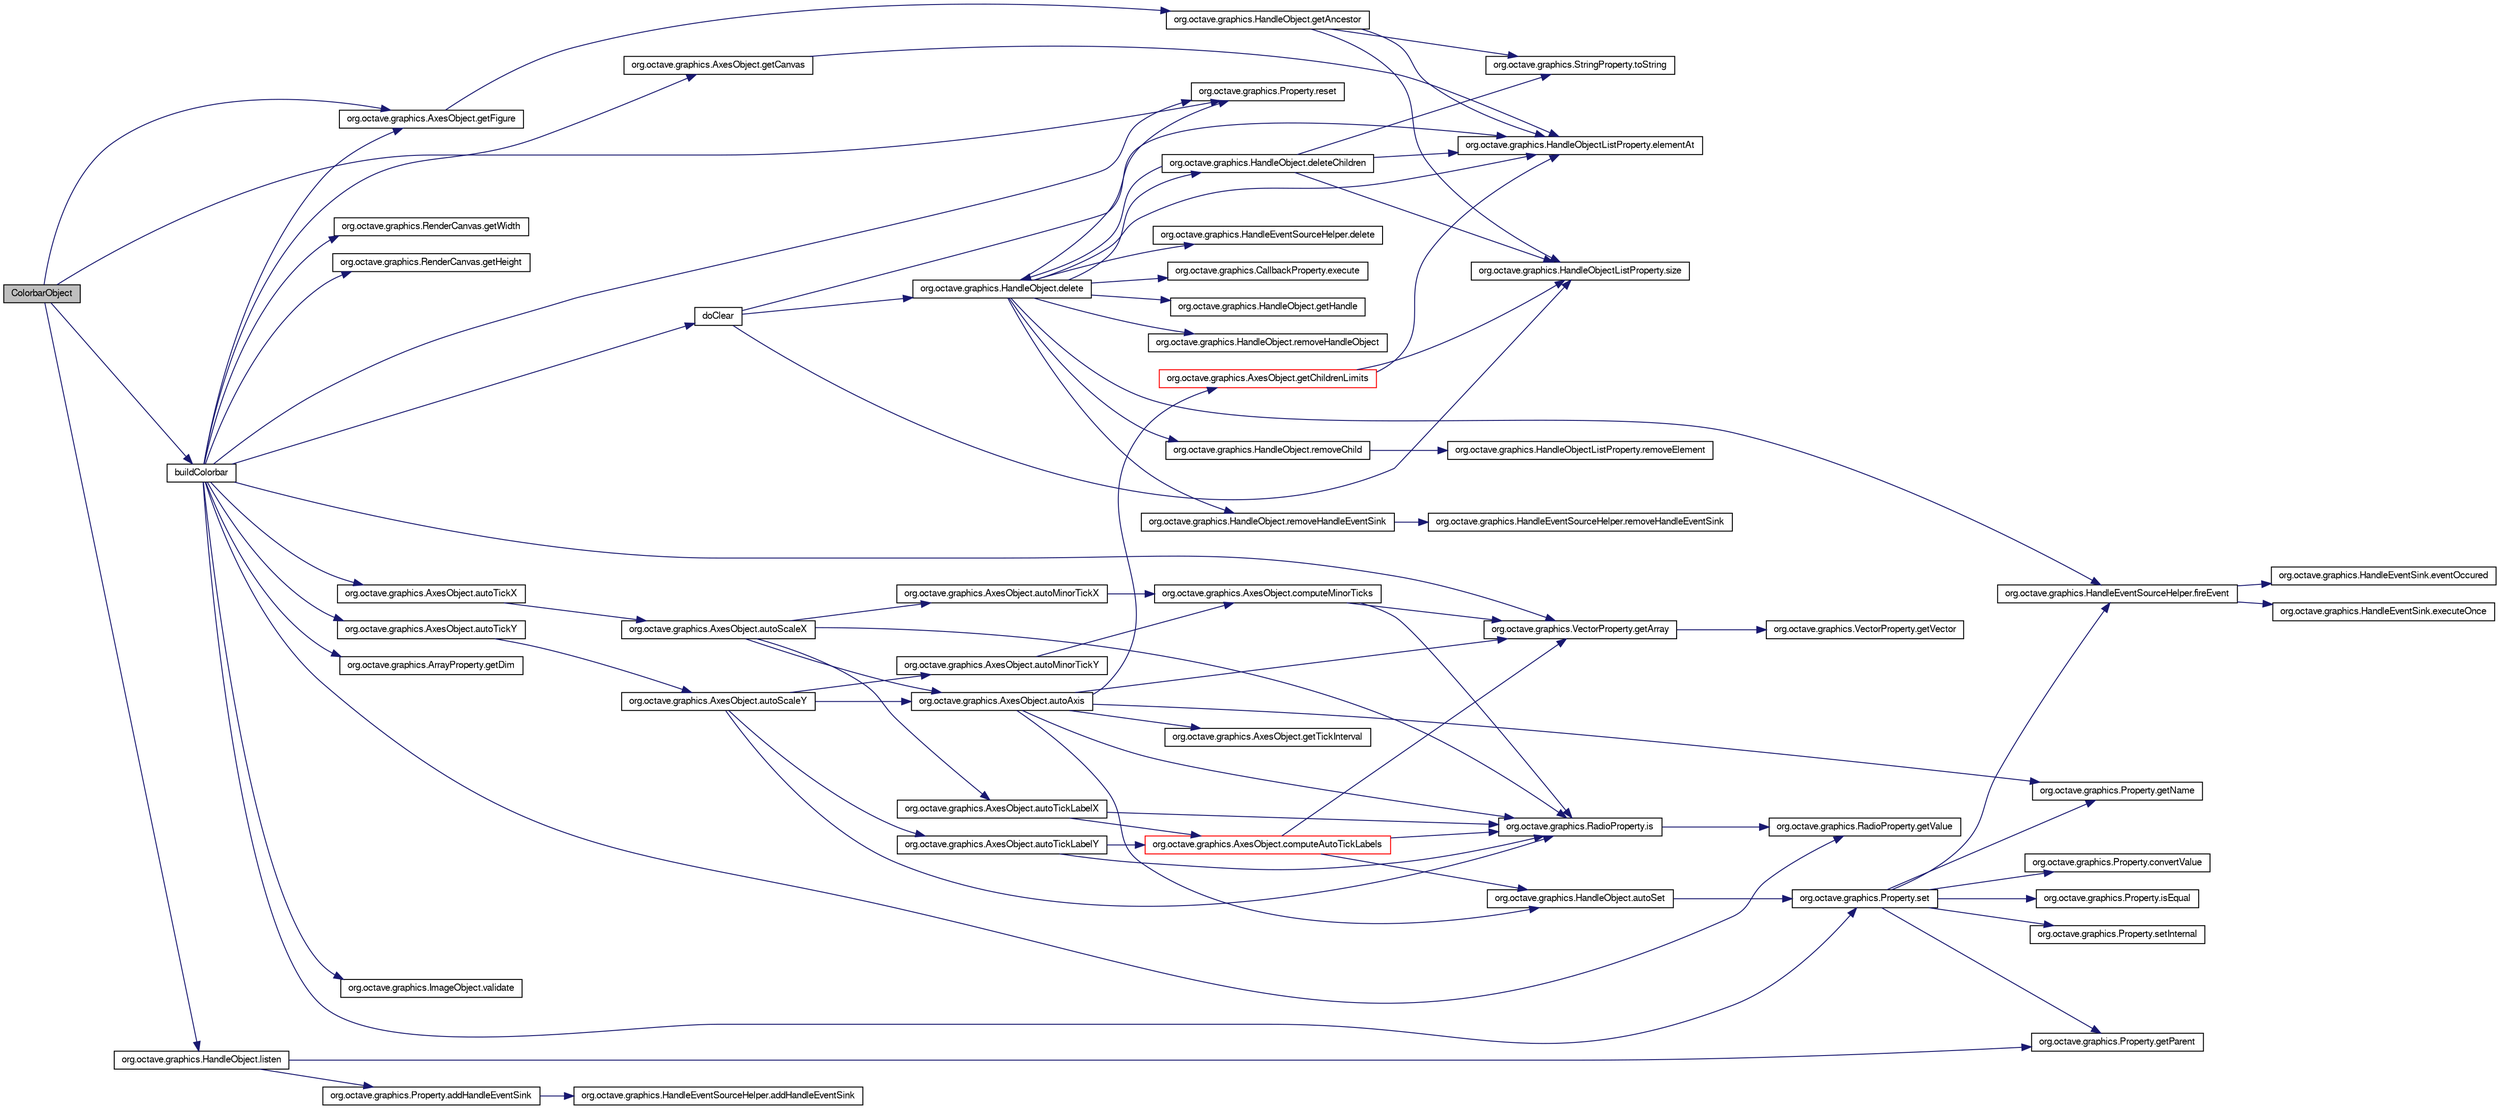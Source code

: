 digraph G
{
  edge [fontname="FreeSans",fontsize="10",labelfontname="FreeSans",labelfontsize="10"];
  node [fontname="FreeSans",fontsize="10",shape=record];
  rankdir="LR";
  Node1 [label="ColorbarObject",height=0.2,width=0.4,color="black", fillcolor="grey75", style="filled" fontcolor="black"];
  Node1 -> Node2 [color="midnightblue",fontsize="10",style="solid",fontname="FreeSans"];
  Node2 [label="buildColorbar",height=0.2,width=0.4,color="black", fillcolor="white", style="filled",URL="$classorg_1_1octave_1_1graphics_1_1_colorbar_object.html#ad7c4335dcdafd88406af75b6478f9cba"];
  Node2 -> Node3 [color="midnightblue",fontsize="10",style="solid",fontname="FreeSans"];
  Node3 [label="doClear",height=0.2,width=0.4,color="black", fillcolor="white", style="filled",URL="$classorg_1_1octave_1_1graphics_1_1_colorbar_object.html#a780243cb0457b1d59622f628bfbd45ed"];
  Node3 -> Node4 [color="midnightblue",fontsize="10",style="solid",fontname="FreeSans"];
  Node4 [label="org.octave.graphics.HandleObjectListProperty.size",height=0.2,width=0.4,color="black", fillcolor="white", style="filled",URL="$classorg_1_1octave_1_1graphics_1_1_handle_object_list_property.html#af4b57d21919c42d55af03391f91a1c08"];
  Node3 -> Node5 [color="midnightblue",fontsize="10",style="solid",fontname="FreeSans"];
  Node5 [label="org.octave.graphics.HandleObjectListProperty.elementAt",height=0.2,width=0.4,color="black", fillcolor="white", style="filled",URL="$classorg_1_1octave_1_1graphics_1_1_handle_object_list_property.html#ad4f83b73289f32a66f2d7c611f830616"];
  Node3 -> Node6 [color="midnightblue",fontsize="10",style="solid",fontname="FreeSans"];
  Node6 [label="org.octave.graphics.HandleObject.delete",height=0.2,width=0.4,color="black", fillcolor="white", style="filled",URL="$classorg_1_1octave_1_1graphics_1_1_handle_object.html#a7a4721d0a51e952c211e9b0fea4d8090"];
  Node6 -> Node7 [color="midnightblue",fontsize="10",style="solid",fontname="FreeSans"];
  Node7 [label="org.octave.graphics.HandleEventSourceHelper.delete",height=0.2,width=0.4,color="black", fillcolor="white", style="filled",URL="$classorg_1_1octave_1_1graphics_1_1_handle_event_source_helper.html#a7a4721d0a51e952c211e9b0fea4d8090"];
  Node6 -> Node8 [color="midnightblue",fontsize="10",style="solid",fontname="FreeSans"];
  Node8 [label="org.octave.graphics.HandleObject.deleteChildren",height=0.2,width=0.4,color="black", fillcolor="white", style="filled",URL="$classorg_1_1octave_1_1graphics_1_1_handle_object.html#abf67d882cbea8b20d80544fe5f604e4a"];
  Node8 -> Node6 [color="midnightblue",fontsize="10",style="solid",fontname="FreeSans"];
  Node8 -> Node5 [color="midnightblue",fontsize="10",style="solid",fontname="FreeSans"];
  Node8 -> Node4 [color="midnightblue",fontsize="10",style="solid",fontname="FreeSans"];
  Node8 -> Node9 [color="midnightblue",fontsize="10",style="solid",fontname="FreeSans"];
  Node9 [label="org.octave.graphics.StringProperty.toString",height=0.2,width=0.4,color="black", fillcolor="white", style="filled",URL="$classorg_1_1octave_1_1graphics_1_1_string_property.html#ad146fa8579a5f8a876c4688cc5a68520"];
  Node6 -> Node5 [color="midnightblue",fontsize="10",style="solid",fontname="FreeSans"];
  Node6 -> Node10 [color="midnightblue",fontsize="10",style="solid",fontname="FreeSans"];
  Node10 [label="org.octave.graphics.CallbackProperty.execute",height=0.2,width=0.4,color="black", fillcolor="white", style="filled",URL="$classorg_1_1octave_1_1graphics_1_1_callback_property.html#a61af3e60b94ae3e748f6fbac1e794af7"];
  Node6 -> Node11 [color="midnightblue",fontsize="10",style="solid",fontname="FreeSans"];
  Node11 [label="org.octave.graphics.HandleEventSourceHelper.fireEvent",height=0.2,width=0.4,color="black", fillcolor="white", style="filled",URL="$classorg_1_1octave_1_1graphics_1_1_handle_event_source_helper.html#a5796b678f5ec69c49edfb0433a55fcdd"];
  Node11 -> Node12 [color="midnightblue",fontsize="10",style="solid",fontname="FreeSans"];
  Node12 [label="org.octave.graphics.HandleEventSink.eventOccured",height=0.2,width=0.4,color="black", fillcolor="white", style="filled",URL="$interfaceorg_1_1octave_1_1graphics_1_1_handle_event_sink.html#af57803a1a5423527ed510fa8f99837d3"];
  Node11 -> Node13 [color="midnightblue",fontsize="10",style="solid",fontname="FreeSans"];
  Node13 [label="org.octave.graphics.HandleEventSink.executeOnce",height=0.2,width=0.4,color="black", fillcolor="white", style="filled",URL="$interfaceorg_1_1octave_1_1graphics_1_1_handle_event_sink.html#a8e7a2e3153e7c94f6129087e2a6a62b5"];
  Node6 -> Node14 [color="midnightblue",fontsize="10",style="solid",fontname="FreeSans"];
  Node14 [label="org.octave.graphics.HandleObject.getHandle",height=0.2,width=0.4,color="black", fillcolor="white", style="filled",URL="$classorg_1_1octave_1_1graphics_1_1_handle_object.html#a3207284cab419867fbf6a9fd174c6cf0"];
  Node6 -> Node15 [color="midnightblue",fontsize="10",style="solid",fontname="FreeSans"];
  Node15 [label="org.octave.graphics.HandleObject.removeChild",height=0.2,width=0.4,color="black", fillcolor="white", style="filled",URL="$classorg_1_1octave_1_1graphics_1_1_handle_object.html#affde818e58d4c9210b1519dd5cab6ebc"];
  Node15 -> Node16 [color="midnightblue",fontsize="10",style="solid",fontname="FreeSans"];
  Node16 [label="org.octave.graphics.HandleObjectListProperty.removeElement",height=0.2,width=0.4,color="black", fillcolor="white", style="filled",URL="$classorg_1_1octave_1_1graphics_1_1_handle_object_list_property.html#a94297a98252f99143fe85f422ec282a3"];
  Node6 -> Node17 [color="midnightblue",fontsize="10",style="solid",fontname="FreeSans"];
  Node17 [label="org.octave.graphics.HandleObject.removeHandleEventSink",height=0.2,width=0.4,color="black", fillcolor="white", style="filled",URL="$classorg_1_1octave_1_1graphics_1_1_handle_object.html#a39e96512c958e3e841cac9ca44f63057"];
  Node17 -> Node18 [color="midnightblue",fontsize="10",style="solid",fontname="FreeSans"];
  Node18 [label="org.octave.graphics.HandleEventSourceHelper.removeHandleEventSink",height=0.2,width=0.4,color="black", fillcolor="white", style="filled",URL="$classorg_1_1octave_1_1graphics_1_1_handle_event_source_helper.html#a39e96512c958e3e841cac9ca44f63057"];
  Node6 -> Node19 [color="midnightblue",fontsize="10",style="solid",fontname="FreeSans"];
  Node19 [label="org.octave.graphics.HandleObject.removeHandleObject",height=0.2,width=0.4,color="black", fillcolor="white", style="filled",URL="$classorg_1_1octave_1_1graphics_1_1_handle_object.html#aec9142b5fb7d1f1819b94a2da7e0f7a1"];
  Node6 -> Node20 [color="midnightblue",fontsize="10",style="solid",fontname="FreeSans"];
  Node20 [label="org.octave.graphics.Property.reset",height=0.2,width=0.4,color="black", fillcolor="white", style="filled",URL="$classorg_1_1octave_1_1graphics_1_1_property.html#ab66b5dbada95d5c93af2876420fb49ec"];
  Node2 -> Node21 [color="midnightblue",fontsize="10",style="solid",fontname="FreeSans"];
  Node21 [label="org.octave.graphics.AxesObject.getCanvas",height=0.2,width=0.4,color="black", fillcolor="white", style="filled",URL="$classorg_1_1octave_1_1graphics_1_1_axes_object.html#a4f7f24e8f6fae612a9184b2c43646641"];
  Node21 -> Node5 [color="midnightblue",fontsize="10",style="solid",fontname="FreeSans"];
  Node2 -> Node22 [color="midnightblue",fontsize="10",style="solid",fontname="FreeSans"];
  Node22 [label="org.octave.graphics.VectorProperty.getArray",height=0.2,width=0.4,color="black", fillcolor="white", style="filled",URL="$classorg_1_1octave_1_1graphics_1_1_vector_property.html#ac9573ab949db7e86c1b0bd502d50e9f1"];
  Node22 -> Node23 [color="midnightblue",fontsize="10",style="solid",fontname="FreeSans"];
  Node23 [label="org.octave.graphics.VectorProperty.getVector",height=0.2,width=0.4,color="black", fillcolor="white", style="filled",URL="$classorg_1_1octave_1_1graphics_1_1_vector_property.html#a4ee8a1258ab4c3158a01e1442835be2a"];
  Node2 -> Node24 [color="midnightblue",fontsize="10",style="solid",fontname="FreeSans"];
  Node24 [label="org.octave.graphics.RadioProperty.getValue",height=0.2,width=0.4,color="black", fillcolor="white", style="filled",URL="$classorg_1_1octave_1_1graphics_1_1_radio_property.html#a574b29843fb09dff2bf8edd82341f051"];
  Node2 -> Node25 [color="midnightblue",fontsize="10",style="solid",fontname="FreeSans"];
  Node25 [label="org.octave.graphics.AxesObject.getFigure",height=0.2,width=0.4,color="black", fillcolor="white", style="filled",URL="$classorg_1_1octave_1_1graphics_1_1_axes_object.html#a8c5862d35f0f2b9d59483f1d211a9181"];
  Node25 -> Node26 [color="midnightblue",fontsize="10",style="solid",fontname="FreeSans"];
  Node26 [label="org.octave.graphics.HandleObject.getAncestor",height=0.2,width=0.4,color="black", fillcolor="white", style="filled",URL="$classorg_1_1octave_1_1graphics_1_1_handle_object.html#a0c4f85701a423d7bbedcde48b5e1b3a2"];
  Node26 -> Node5 [color="midnightblue",fontsize="10",style="solid",fontname="FreeSans"];
  Node26 -> Node4 [color="midnightblue",fontsize="10",style="solid",fontname="FreeSans"];
  Node26 -> Node9 [color="midnightblue",fontsize="10",style="solid",fontname="FreeSans"];
  Node2 -> Node27 [color="midnightblue",fontsize="10",style="solid",fontname="FreeSans"];
  Node27 [label="org.octave.graphics.ArrayProperty.getDim",height=0.2,width=0.4,color="black", fillcolor="white", style="filled",URL="$classorg_1_1octave_1_1graphics_1_1_array_property.html#a522d7da6fd970e0d4eef284f95c74354"];
  Node2 -> Node28 [color="midnightblue",fontsize="10",style="solid",fontname="FreeSans"];
  Node28 [label="org.octave.graphics.Property.set",height=0.2,width=0.4,color="black", fillcolor="white", style="filled",URL="$classorg_1_1octave_1_1graphics_1_1_property.html#afa1a5457d4b402c51eb58b213de1065f"];
  Node28 -> Node29 [color="midnightblue",fontsize="10",style="solid",fontname="FreeSans"];
  Node29 [label="org.octave.graphics.Property.convertValue",height=0.2,width=0.4,color="black", fillcolor="white", style="filled",URL="$classorg_1_1octave_1_1graphics_1_1_property.html#a0cf42e0d902221b9bc1468664b67af61"];
  Node28 -> Node11 [color="midnightblue",fontsize="10",style="solid",fontname="FreeSans"];
  Node28 -> Node30 [color="midnightblue",fontsize="10",style="solid",fontname="FreeSans"];
  Node30 [label="org.octave.graphics.Property.getName",height=0.2,width=0.4,color="black", fillcolor="white", style="filled",URL="$classorg_1_1octave_1_1graphics_1_1_property.html#a78ee178b6a73658d65ca60da4d1e6683"];
  Node28 -> Node31 [color="midnightblue",fontsize="10",style="solid",fontname="FreeSans"];
  Node31 [label="org.octave.graphics.Property.getParent",height=0.2,width=0.4,color="black", fillcolor="white", style="filled",URL="$classorg_1_1octave_1_1graphics_1_1_property.html#a3a86c86371259e59b09618cc300d8236"];
  Node28 -> Node32 [color="midnightblue",fontsize="10",style="solid",fontname="FreeSans"];
  Node32 [label="org.octave.graphics.Property.isEqual",height=0.2,width=0.4,color="black", fillcolor="white", style="filled",URL="$classorg_1_1octave_1_1graphics_1_1_property.html#a0e57b9692f447d896661e3be6198389d"];
  Node28 -> Node33 [color="midnightblue",fontsize="10",style="solid",fontname="FreeSans"];
  Node33 [label="org.octave.graphics.Property.setInternal",height=0.2,width=0.4,color="black", fillcolor="white", style="filled",URL="$classorg_1_1octave_1_1graphics_1_1_property.html#a571fa56bb076982d2bdb9f6a4e670434"];
  Node2 -> Node20 [color="midnightblue",fontsize="10",style="solid",fontname="FreeSans"];
  Node2 -> Node34 [color="midnightblue",fontsize="10",style="solid",fontname="FreeSans"];
  Node34 [label="org.octave.graphics.ImageObject.validate",height=0.2,width=0.4,color="black", fillcolor="white", style="filled",URL="$classorg_1_1octave_1_1graphics_1_1_image_object.html#a41d45236c37b75848f4b1667a11fb50e"];
  Node2 -> Node35 [color="midnightblue",fontsize="10",style="solid",fontname="FreeSans"];
  Node35 [label="org.octave.graphics.RenderCanvas.getWidth",height=0.2,width=0.4,color="black", fillcolor="white", style="filled",URL="$interfaceorg_1_1octave_1_1graphics_1_1_render_canvas.html#a67a0997183f24da19b776d96c1052998"];
  Node2 -> Node36 [color="midnightblue",fontsize="10",style="solid",fontname="FreeSans"];
  Node36 [label="org.octave.graphics.RenderCanvas.getHeight",height=0.2,width=0.4,color="black", fillcolor="white", style="filled",URL="$interfaceorg_1_1octave_1_1graphics_1_1_render_canvas.html#a07efb2a4e9a982688c8bb3c3f21d1092"];
  Node2 -> Node37 [color="midnightblue",fontsize="10",style="solid",fontname="FreeSans"];
  Node37 [label="org.octave.graphics.AxesObject.autoTickX",height=0.2,width=0.4,color="black", fillcolor="white", style="filled",URL="$classorg_1_1octave_1_1graphics_1_1_axes_object.html#a8cd9c3d6bc0fd0e2b06bbb83a685b233"];
  Node37 -> Node38 [color="midnightblue",fontsize="10",style="solid",fontname="FreeSans"];
  Node38 [label="org.octave.graphics.AxesObject.autoScaleX",height=0.2,width=0.4,color="black", fillcolor="white", style="filled",URL="$classorg_1_1octave_1_1graphics_1_1_axes_object.html#a562cd26311bbf4426b608db3053bbc9b"];
  Node38 -> Node39 [color="midnightblue",fontsize="10",style="solid",fontname="FreeSans"];
  Node39 [label="org.octave.graphics.AxesObject.autoAxis",height=0.2,width=0.4,color="black", fillcolor="white", style="filled",URL="$classorg_1_1octave_1_1graphics_1_1_axes_object.html#aa8f75b11e080816b5666a8dd9b7f3bbe"];
  Node39 -> Node40 [color="midnightblue",fontsize="10",style="solid",fontname="FreeSans"];
  Node40 [label="org.octave.graphics.HandleObject.autoSet",height=0.2,width=0.4,color="black", fillcolor="white", style="filled",URL="$classorg_1_1octave_1_1graphics_1_1_handle_object.html#a8d2c5ee6879fc8f2e181270b7ea9e934"];
  Node40 -> Node28 [color="midnightblue",fontsize="10",style="solid",fontname="FreeSans"];
  Node39 -> Node22 [color="midnightblue",fontsize="10",style="solid",fontname="FreeSans"];
  Node39 -> Node41 [color="midnightblue",fontsize="10",style="solid",fontname="FreeSans"];
  Node41 [label="org.octave.graphics.AxesObject.getChildrenLimits",height=0.2,width=0.4,color="red", fillcolor="white", style="filled",URL="$classorg_1_1octave_1_1graphics_1_1_axes_object.html#a04318beaa2d19c42f370ac277263aecc"];
  Node41 -> Node5 [color="midnightblue",fontsize="10",style="solid",fontname="FreeSans"];
  Node41 -> Node4 [color="midnightblue",fontsize="10",style="solid",fontname="FreeSans"];
  Node39 -> Node30 [color="midnightblue",fontsize="10",style="solid",fontname="FreeSans"];
  Node39 -> Node42 [color="midnightblue",fontsize="10",style="solid",fontname="FreeSans"];
  Node42 [label="org.octave.graphics.AxesObject.getTickInterval",height=0.2,width=0.4,color="black", fillcolor="white", style="filled",URL="$classorg_1_1octave_1_1graphics_1_1_axes_object.html#ae7e1fd6dddc0e2ed0781a0b9b2a26103"];
  Node39 -> Node43 [color="midnightblue",fontsize="10",style="solid",fontname="FreeSans"];
  Node43 [label="org.octave.graphics.RadioProperty.is",height=0.2,width=0.4,color="black", fillcolor="white", style="filled",URL="$classorg_1_1octave_1_1graphics_1_1_radio_property.html#a6b679eb3fe87358e20dc354d8f0e06b7"];
  Node43 -> Node24 [color="midnightblue",fontsize="10",style="solid",fontname="FreeSans"];
  Node38 -> Node44 [color="midnightblue",fontsize="10",style="solid",fontname="FreeSans"];
  Node44 [label="org.octave.graphics.AxesObject.autoMinorTickX",height=0.2,width=0.4,color="black", fillcolor="white", style="filled",URL="$classorg_1_1octave_1_1graphics_1_1_axes_object.html#ab2c9c23880dceb92f2152e189b9e49fc"];
  Node44 -> Node45 [color="midnightblue",fontsize="10",style="solid",fontname="FreeSans"];
  Node45 [label="org.octave.graphics.AxesObject.computeMinorTicks",height=0.2,width=0.4,color="black", fillcolor="white", style="filled",URL="$classorg_1_1octave_1_1graphics_1_1_axes_object.html#a8deb77167cf9a59374a567a0a2409e05"];
  Node45 -> Node22 [color="midnightblue",fontsize="10",style="solid",fontname="FreeSans"];
  Node45 -> Node43 [color="midnightblue",fontsize="10",style="solid",fontname="FreeSans"];
  Node38 -> Node46 [color="midnightblue",fontsize="10",style="solid",fontname="FreeSans"];
  Node46 [label="org.octave.graphics.AxesObject.autoTickLabelX",height=0.2,width=0.4,color="black", fillcolor="white", style="filled",URL="$classorg_1_1octave_1_1graphics_1_1_axes_object.html#adca5d669d820eedaa3c12404ee82eeb0"];
  Node46 -> Node47 [color="midnightblue",fontsize="10",style="solid",fontname="FreeSans"];
  Node47 [label="org.octave.graphics.AxesObject.computeAutoTickLabels",height=0.2,width=0.4,color="red", fillcolor="white", style="filled",URL="$classorg_1_1octave_1_1graphics_1_1_axes_object.html#a763ffac5ea21389b906051734236577e"];
  Node47 -> Node40 [color="midnightblue",fontsize="10",style="solid",fontname="FreeSans"];
  Node47 -> Node22 [color="midnightblue",fontsize="10",style="solid",fontname="FreeSans"];
  Node47 -> Node43 [color="midnightblue",fontsize="10",style="solid",fontname="FreeSans"];
  Node46 -> Node43 [color="midnightblue",fontsize="10",style="solid",fontname="FreeSans"];
  Node38 -> Node43 [color="midnightblue",fontsize="10",style="solid",fontname="FreeSans"];
  Node2 -> Node48 [color="midnightblue",fontsize="10",style="solid",fontname="FreeSans"];
  Node48 [label="org.octave.graphics.AxesObject.autoTickY",height=0.2,width=0.4,color="black", fillcolor="white", style="filled",URL="$classorg_1_1octave_1_1graphics_1_1_axes_object.html#a1ad354151e8e1841f7cafe591fb6e281"];
  Node48 -> Node49 [color="midnightblue",fontsize="10",style="solid",fontname="FreeSans"];
  Node49 [label="org.octave.graphics.AxesObject.autoScaleY",height=0.2,width=0.4,color="black", fillcolor="white", style="filled",URL="$classorg_1_1octave_1_1graphics_1_1_axes_object.html#a9efe9980cb24988ab81e39315cd369fa"];
  Node49 -> Node39 [color="midnightblue",fontsize="10",style="solid",fontname="FreeSans"];
  Node49 -> Node50 [color="midnightblue",fontsize="10",style="solid",fontname="FreeSans"];
  Node50 [label="org.octave.graphics.AxesObject.autoMinorTickY",height=0.2,width=0.4,color="black", fillcolor="white", style="filled",URL="$classorg_1_1octave_1_1graphics_1_1_axes_object.html#a7aaf47c7a11efb5be19353d96d0e583d"];
  Node50 -> Node45 [color="midnightblue",fontsize="10",style="solid",fontname="FreeSans"];
  Node49 -> Node51 [color="midnightblue",fontsize="10",style="solid",fontname="FreeSans"];
  Node51 [label="org.octave.graphics.AxesObject.autoTickLabelY",height=0.2,width=0.4,color="black", fillcolor="white", style="filled",URL="$classorg_1_1octave_1_1graphics_1_1_axes_object.html#abf50e77daaf6b18a42c7148d0281a2f4"];
  Node51 -> Node47 [color="midnightblue",fontsize="10",style="solid",fontname="FreeSans"];
  Node51 -> Node43 [color="midnightblue",fontsize="10",style="solid",fontname="FreeSans"];
  Node49 -> Node43 [color="midnightblue",fontsize="10",style="solid",fontname="FreeSans"];
  Node1 -> Node25 [color="midnightblue",fontsize="10",style="solid",fontname="FreeSans"];
  Node1 -> Node52 [color="midnightblue",fontsize="10",style="solid",fontname="FreeSans"];
  Node52 [label="org.octave.graphics.HandleObject.listen",height=0.2,width=0.4,color="black", fillcolor="white", style="filled",URL="$classorg_1_1octave_1_1graphics_1_1_handle_object.html#afeadfccbc2f3a8165f873c85c47ef024"];
  Node52 -> Node53 [color="midnightblue",fontsize="10",style="solid",fontname="FreeSans"];
  Node53 [label="org.octave.graphics.Property.addHandleEventSink",height=0.2,width=0.4,color="black", fillcolor="white", style="filled",URL="$classorg_1_1octave_1_1graphics_1_1_property.html#a252f90d7b0673a96e0ceb8e1a0d80f91"];
  Node53 -> Node54 [color="midnightblue",fontsize="10",style="solid",fontname="FreeSans"];
  Node54 [label="org.octave.graphics.HandleEventSourceHelper.addHandleEventSink",height=0.2,width=0.4,color="black", fillcolor="white", style="filled",URL="$classorg_1_1octave_1_1graphics_1_1_handle_event_source_helper.html#a252f90d7b0673a96e0ceb8e1a0d80f91"];
  Node52 -> Node31 [color="midnightblue",fontsize="10",style="solid",fontname="FreeSans"];
  Node1 -> Node20 [color="midnightblue",fontsize="10",style="solid",fontname="FreeSans"];
}
